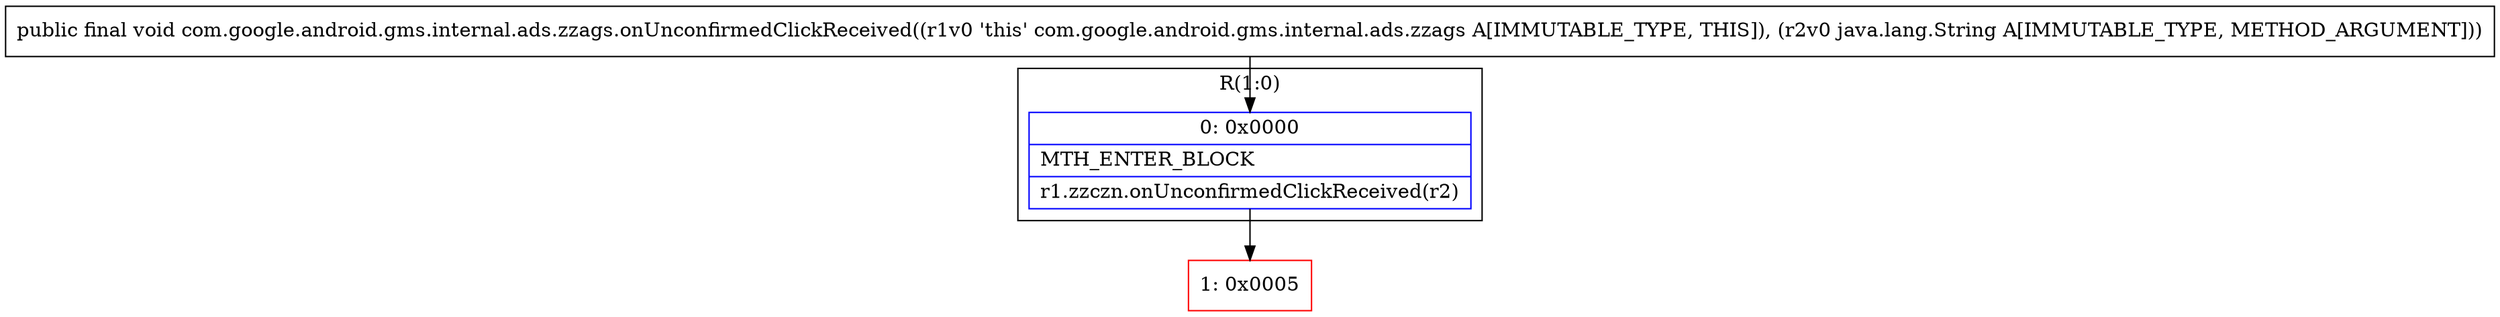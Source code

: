 digraph "CFG forcom.google.android.gms.internal.ads.zzags.onUnconfirmedClickReceived(Ljava\/lang\/String;)V" {
subgraph cluster_Region_242677760 {
label = "R(1:0)";
node [shape=record,color=blue];
Node_0 [shape=record,label="{0\:\ 0x0000|MTH_ENTER_BLOCK\l|r1.zzczn.onUnconfirmedClickReceived(r2)\l}"];
}
Node_1 [shape=record,color=red,label="{1\:\ 0x0005}"];
MethodNode[shape=record,label="{public final void com.google.android.gms.internal.ads.zzags.onUnconfirmedClickReceived((r1v0 'this' com.google.android.gms.internal.ads.zzags A[IMMUTABLE_TYPE, THIS]), (r2v0 java.lang.String A[IMMUTABLE_TYPE, METHOD_ARGUMENT])) }"];
MethodNode -> Node_0;
Node_0 -> Node_1;
}

